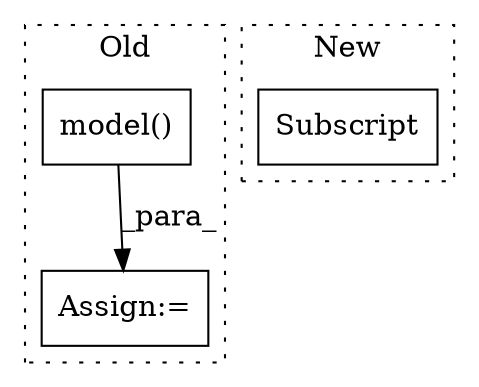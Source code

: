 digraph G {
subgraph cluster0 {
1 [label="model()" a="75" s="9489,9527" l="11,1" shape="box"];
3 [label="Assign:=" a="68" s="9483" l="6" shape="box"];
label = "Old";
style="dotted";
}
subgraph cluster1 {
2 [label="Subscript" a="63" s="9364,0" l="22,0" shape="box"];
label = "New";
style="dotted";
}
1 -> 3 [label="_para_"];
}